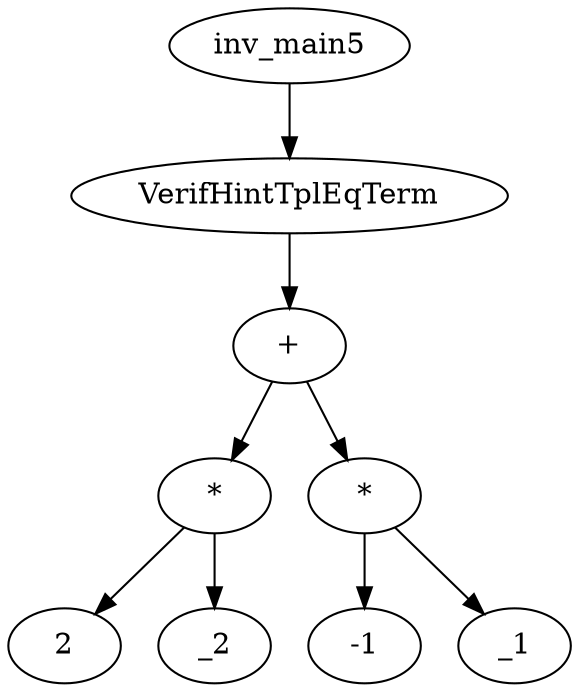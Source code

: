 digraph dag {
0 [label="inv_main5"];
1 [label="VerifHintTplEqTerm"];
2 [label="+"];
3 [label="*"];
4 [label="2"];
5 [label="_2"];
6 [label="*"];
7 [label="-1"];
8 [label="_1"];
0->1
1->2
2->3
2 -> 6
3->5
3 -> 4
6->8
6 -> 7
}
